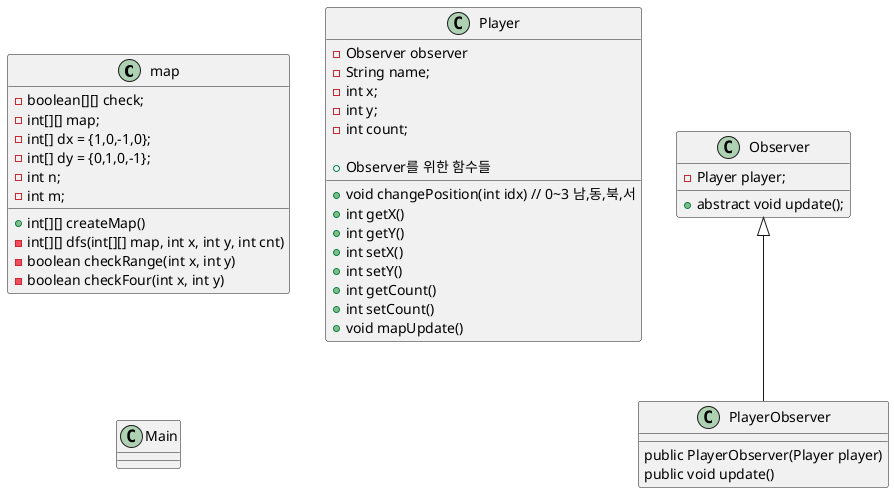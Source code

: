 @startuml
class map{
- boolean[][] check;
- int[][] map;
- int[] dx = {1,0,-1,0};
- int[] dy = {0,1,0,-1};
- int n;
- int m;
+ int[][] createMap()
- int[][] dfs(int[][] map, int x, int y, int cnt)
- boolean checkRange(int x, int y)
- boolean checkFour(int x, int y)
}

class Player{
- Observer observer
- String name;
- int x;
- int y;
- int count;

+ void changePosition(int idx) // 0~3 남,동,북,서
+ int getX()
+ int getY()
+ int setX()
+ int setY()
+ int getCount()
+ int setCount()
+ void mapUpdate()
+ Observer를 위한 함수들
}

class Observer{
- Player player;
+ abstract void update();
}

class PlayerObserver extends Observer{
    public PlayerObserver(Player player)
    public void update()
}

class Main{

}
@enduml